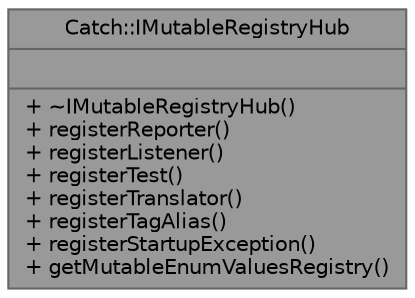 digraph "Catch::IMutableRegistryHub"
{
 // LATEX_PDF_SIZE
  bgcolor="transparent";
  edge [fontname=Helvetica,fontsize=10,labelfontname=Helvetica,labelfontsize=10];
  node [fontname=Helvetica,fontsize=10,shape=box,height=0.2,width=0.4];
  Node1 [shape=record,label="{Catch::IMutableRegistryHub\n||+ ~IMutableRegistryHub()\l+ registerReporter()\l+ registerListener()\l+ registerTest()\l+ registerTranslator()\l+ registerTagAlias()\l+ registerStartupException()\l+ getMutableEnumValuesRegistry()\l}",height=0.2,width=0.4,color="gray40", fillcolor="grey60", style="filled", fontcolor="black",tooltip=" "];
}
